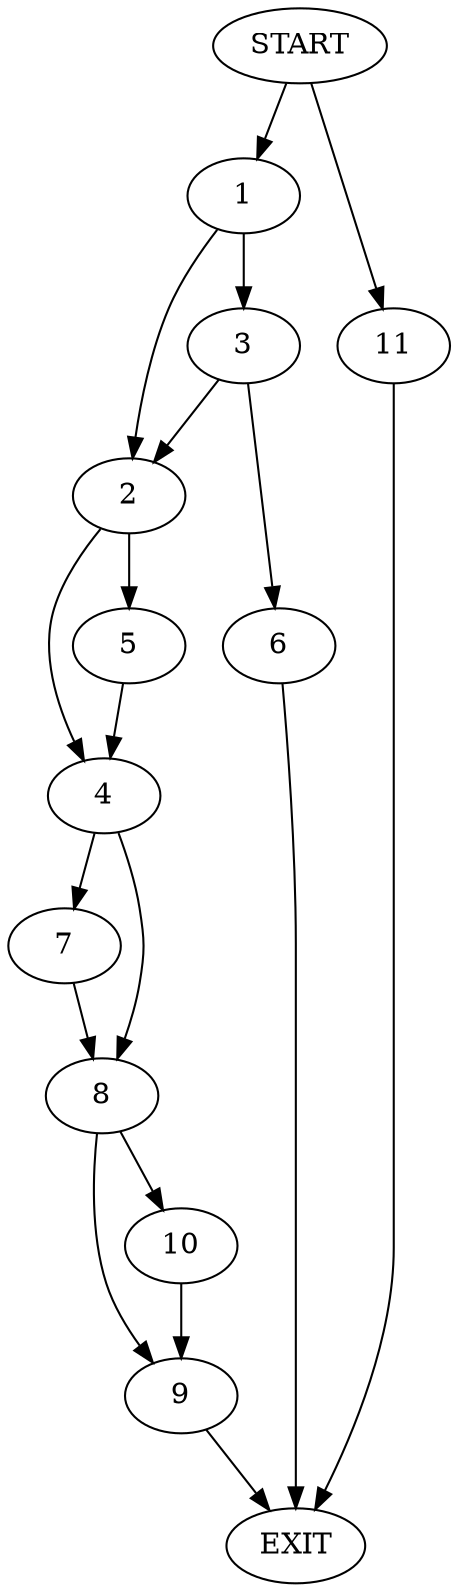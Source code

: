 digraph {
0 [label="START"]
12 [label="EXIT"]
0 -> 1
1 -> 2
1 -> 3
2 -> 4
2 -> 5
3 -> 2
3 -> 6
6 -> 12
5 -> 4
4 -> 7
4 -> 8
7 -> 8
8 -> 9
8 -> 10
10 -> 9
9 -> 12
0 -> 11
11 -> 12
}
